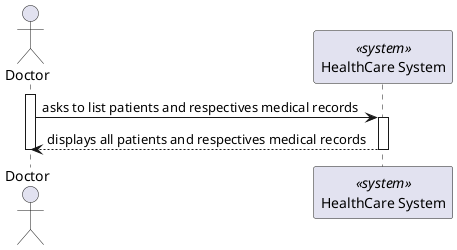 @startuml

actor Doctor as "Doctor"
participant SYS as "HealthCare System" <<system>>

activate Doctor

    Doctor -> SYS : asks to list patients and respectives medical records
    
    activate SYS

        SYS --> Doctor: displays all patients and respectives medical records
        
    deactivate SYS

deactivate Doctor


@enduml
